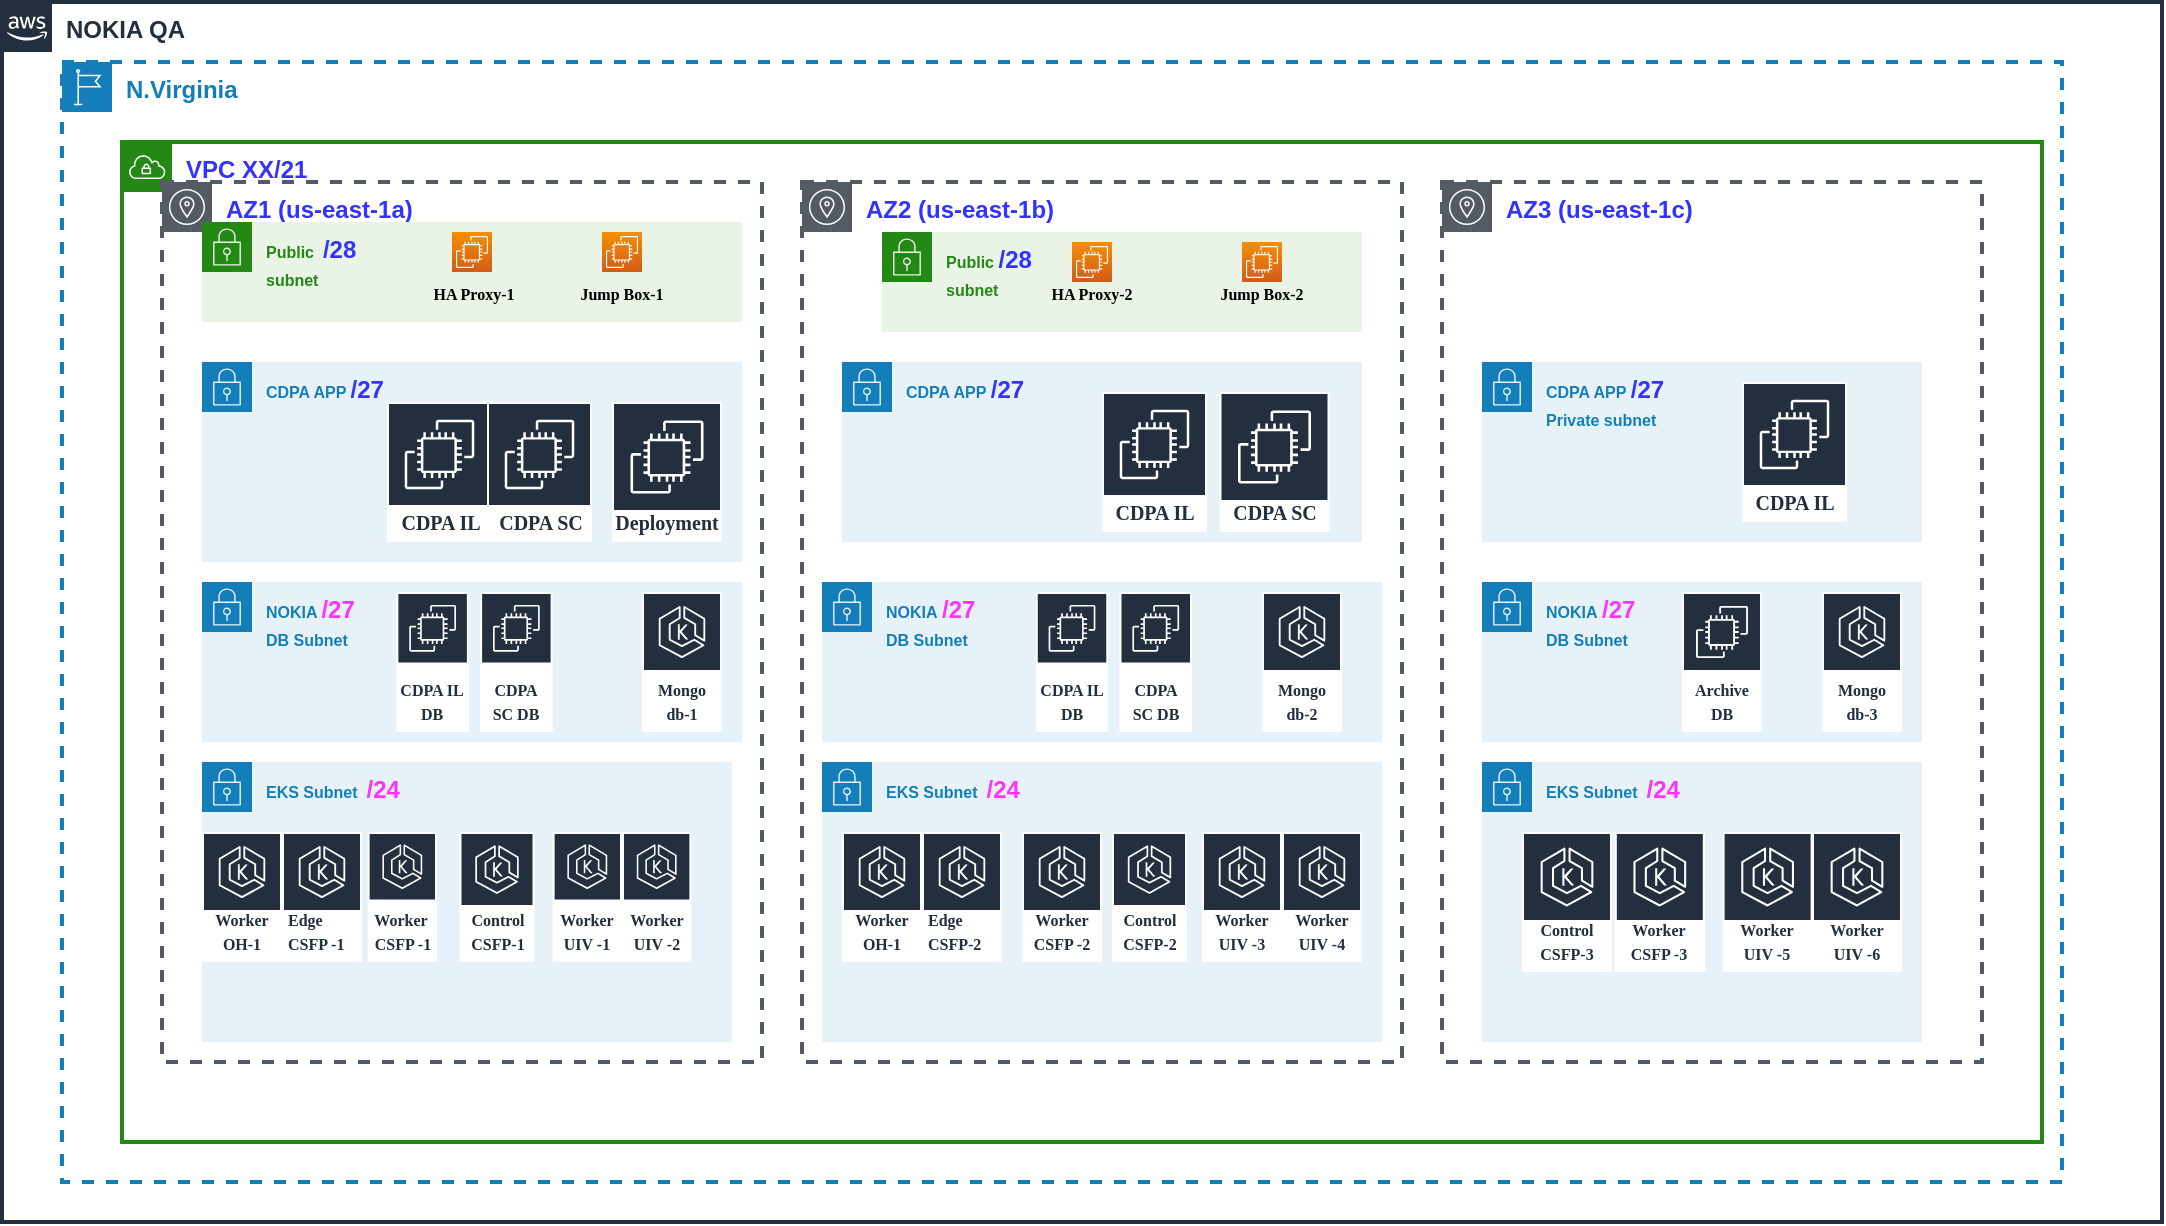 <mxfile version="15.7.1" type="github"><diagram id="U1IOnvGZ2x90TzW7vy6P" name="Page-1"><mxGraphModel dx="2542" dy="982" grid="1" gridSize="10" guides="1" tooltips="1" connect="1" arrows="1" fold="1" page="0" pageScale="1" pageWidth="850" pageHeight="1100" background="none" math="0" shadow="0"><root><mxCell id="0"/><mxCell id="1" parent="0"/><mxCell id="bLzHMF0ZNOxPYIElKsiN-15" value="&lt;b&gt;N.Virginia&lt;/b&gt;" style="points=[[0,0],[0.25,0],[0.5,0],[0.75,0],[1,0],[1,0.25],[1,0.5],[1,0.75],[1,1],[0.75,1],[0.5,1],[0.25,1],[0,1],[0,0.75],[0,0.5],[0,0.25]];outlineConnect=0;gradientColor=none;html=1;whiteSpace=wrap;fontSize=12;fontStyle=0;shape=mxgraph.aws4.group;grIcon=mxgraph.aws4.group_region;strokeColor=#147EBA;fillColor=none;verticalAlign=top;align=left;spacingLeft=30;fontColor=#147EBA;dashed=1;strokeWidth=2;" parent="1" vertex="1"><mxGeometry x="-830" y="-60" width="1000" height="560" as="geometry"/></mxCell><mxCell id="lpuHCffD4JkNgTEEeOqD-1" value="&lt;b&gt;NOKIA QA&lt;/b&gt;" style="points=[[0,0],[0.25,0],[0.5,0],[0.75,0],[1,0],[1,0.25],[1,0.5],[1,0.75],[1,1],[0.75,1],[0.5,1],[0.25,1],[0,1],[0,0.75],[0,0.5],[0,0.25]];outlineConnect=0;gradientColor=none;html=1;whiteSpace=wrap;fontSize=12;fontStyle=0;shape=mxgraph.aws4.group;grIcon=mxgraph.aws4.group_aws_cloud_alt;strokeColor=#232F3E;fillColor=none;verticalAlign=top;align=left;spacingLeft=30;fontColor=#232F3E;dashed=0;strokeWidth=2;" parent="1" vertex="1"><mxGeometry x="-860" y="-90" width="1080" height="610" as="geometry"/></mxCell><mxCell id="lpuHCffD4JkNgTEEeOqD-107" value="&lt;b&gt;&lt;font color=&quot;#3333ff&quot;&gt;VPC XX/21&lt;/font&gt;&lt;/b&gt;" style="points=[[0,0],[0.25,0],[0.5,0],[0.75,0],[1,0],[1,0.25],[1,0.5],[1,0.75],[1,1],[0.75,1],[0.5,1],[0.25,1],[0,1],[0,0.75],[0,0.5],[0,0.25]];outlineConnect=0;gradientColor=none;html=1;whiteSpace=wrap;fontSize=12;fontStyle=0;shape=mxgraph.aws4.group;grIcon=mxgraph.aws4.group_vpc;strokeColor=#248814;fillColor=none;verticalAlign=top;align=left;spacingLeft=30;fontColor=#AAB7B8;dashed=0;strokeWidth=2;" parent="1" vertex="1"><mxGeometry x="-800" y="-20" width="960" height="500" as="geometry"/></mxCell><mxCell id="lpuHCffD4JkNgTEEeOqD-109" value="&lt;font color=&quot;#3333ff&quot;&gt;&lt;b&gt;AZ1 (us-east-1a)&lt;/b&gt;&lt;/font&gt;" style="sketch=0;outlineConnect=0;gradientColor=none;html=1;whiteSpace=wrap;fontSize=12;fontStyle=0;shape=mxgraph.aws4.group;grIcon=mxgraph.aws4.group_availability_zone;strokeColor=#545B64;fillColor=none;verticalAlign=top;align=left;spacingLeft=30;fontColor=#545B64;dashed=1;strokeWidth=2;" parent="1" vertex="1"><mxGeometry x="-780" width="300" height="440" as="geometry"/></mxCell><mxCell id="lpuHCffD4JkNgTEEeOqD-110" value="&lt;font color=&quot;#3333ff&quot;&gt;&lt;b&gt;AZ2 (us-east-1b)&lt;/b&gt;&lt;/font&gt;" style="sketch=0;outlineConnect=0;gradientColor=none;html=1;whiteSpace=wrap;fontSize=12;fontStyle=0;shape=mxgraph.aws4.group;grIcon=mxgraph.aws4.group_availability_zone;strokeColor=#545B64;fillColor=none;verticalAlign=top;align=left;spacingLeft=30;fontColor=#545B64;dashed=1;strokeWidth=2;" parent="1" vertex="1"><mxGeometry x="-460" width="300" height="440" as="geometry"/></mxCell><mxCell id="lpuHCffD4JkNgTEEeOqD-111" value="&lt;font color=&quot;#3333ff&quot;&gt;&lt;b&gt;AZ3 (us-east-1c)&lt;/b&gt;&lt;/font&gt;" style="sketch=0;outlineConnect=0;gradientColor=none;html=1;whiteSpace=wrap;fontSize=12;fontStyle=0;shape=mxgraph.aws4.group;grIcon=mxgraph.aws4.group_availability_zone;strokeColor=#545B64;fillColor=none;verticalAlign=top;align=left;spacingLeft=30;fontColor=#545B64;dashed=1;strokeWidth=2;" parent="1" vertex="1"><mxGeometry x="-140" width="270" height="440" as="geometry"/></mxCell><mxCell id="bLzHMF0ZNOxPYIElKsiN-1" value="&lt;font style=&quot;font-size: 8px&quot;&gt;&lt;b&gt;Public&amp;nbsp;&amp;nbsp;&lt;/b&gt;&lt;b style=&quot;color: rgb(20 , 126 , 186) ; font-size: 12px&quot;&gt;&lt;font color=&quot;#3333ff&quot;&gt;/28&lt;/font&gt;&lt;/b&gt;&lt;b&gt;&lt;br&gt;subnet&lt;/b&gt;&lt;/font&gt;" style="points=[[0,0],[0.25,0],[0.5,0],[0.75,0],[1,0],[1,0.25],[1,0.5],[1,0.75],[1,1],[0.75,1],[0.5,1],[0.25,1],[0,1],[0,0.75],[0,0.5],[0,0.25]];outlineConnect=0;gradientColor=none;html=1;whiteSpace=wrap;fontSize=12;fontStyle=0;shape=mxgraph.aws4.group;grIcon=mxgraph.aws4.group_security_group;grStroke=0;strokeColor=#248814;fillColor=#E9F3E6;verticalAlign=top;align=left;spacingLeft=30;fontColor=#248814;strokeWidth=5;perimeterSpacing=3;" parent="1" vertex="1"><mxGeometry x="-760" y="20" width="270" height="50" as="geometry"/></mxCell><mxCell id="bLzHMF0ZNOxPYIElKsiN-8" value="&lt;font style=&quot;font-size: 8px&quot;&gt;&lt;b&gt;Public&amp;nbsp;&lt;/b&gt;&lt;b style=&quot;color: rgb(20 , 126 , 186) ; font-size: 12px&quot;&gt;&lt;font color=&quot;#3333ff&quot;&gt;/28&lt;/font&gt;&lt;/b&gt;&lt;b&gt;&lt;br&gt;subnet&lt;/b&gt;&lt;/font&gt;" style="points=[[0,0],[0.25,0],[0.5,0],[0.75,0],[1,0],[1,0.25],[1,0.5],[1,0.75],[1,1],[0.75,1],[0.5,1],[0.25,1],[0,1],[0,0.75],[0,0.5],[0,0.25]];outlineConnect=0;gradientColor=none;html=1;whiteSpace=wrap;fontSize=12;fontStyle=0;shape=mxgraph.aws4.group;grIcon=mxgraph.aws4.group_security_group;grStroke=0;strokeColor=#248814;fillColor=#E9F3E6;verticalAlign=top;align=left;spacingLeft=30;fontColor=#248814;dashed=0;" parent="1" vertex="1"><mxGeometry x="-420" y="25" width="240" height="50" as="geometry"/></mxCell><mxCell id="bLzHMF0ZNOxPYIElKsiN-14" value="&lt;font&gt;&lt;b&gt;&lt;span style=&quot;font-size: 8px&quot;&gt;CDPA APP &lt;/span&gt;&lt;font color=&quot;#3333ff&quot; style=&quot;font-size: 12px&quot;&gt;/27&lt;/font&gt;&lt;br&gt;&lt;/b&gt;&lt;/font&gt;" style="points=[[0,0],[0.25,0],[0.5,0],[0.75,0],[1,0],[1,0.25],[1,0.5],[1,0.75],[1,1],[0.75,1],[0.5,1],[0.25,1],[0,1],[0,0.75],[0,0.5],[0,0.25]];outlineConnect=0;gradientColor=none;html=1;whiteSpace=wrap;fontSize=12;fontStyle=0;shape=mxgraph.aws4.group;grIcon=mxgraph.aws4.group_security_group;grStroke=0;strokeColor=#147EBA;fillColor=#E6F2F8;verticalAlign=top;align=left;spacingLeft=30;fontColor=#147EBA;dashed=0;" parent="1" vertex="1"><mxGeometry x="-760" y="90" width="270" height="100" as="geometry"/></mxCell><mxCell id="bLzHMF0ZNOxPYIElKsiN-19" value="" style="sketch=0;points=[[0,0,0],[0.25,0,0],[0.5,0,0],[0.75,0,0],[1,0,0],[0,1,0],[0.25,1,0],[0.5,1,0],[0.75,1,0],[1,1,0],[0,0.25,0],[0,0.5,0],[0,0.75,0],[1,0.25,0],[1,0.5,0],[1,0.75,0]];outlineConnect=0;fontColor=default;gradientColor=#F78E04;gradientDirection=north;fillColor=#D05C17;strokeColor=#ffffff;dashed=0;verticalLabelPosition=bottom;verticalAlign=top;align=center;html=1;fontSize=12;fontStyle=0;aspect=fixed;shape=mxgraph.aws4.resourceIcon;resIcon=mxgraph.aws4.ec2;fontFamily=Verdana;labelBackgroundColor=none;labelBorderColor=none;" parent="1" vertex="1"><mxGeometry x="-560" y="25" width="20" height="20" as="geometry"/></mxCell><UserObject label="&lt;font style=&quot;font-size: 8px&quot;&gt;&lt;b&gt;Jump Box-1&lt;/b&gt;&lt;/font&gt;" placeholders="1" name="Variable" id="bLzHMF0ZNOxPYIElKsiN-22"><mxCell style="text;html=1;strokeColor=none;fillColor=none;align=center;verticalAlign=middle;whiteSpace=wrap;overflow=hidden;labelBackgroundColor=none;labelBorderColor=none;fontFamily=Verdana;fontColor=default;" parent="1" vertex="1"><mxGeometry x="-580" y="40" width="60" height="30" as="geometry"/></mxCell></UserObject><mxCell id="bLzHMF0ZNOxPYIElKsiN-23" value="" style="sketch=0;points=[[0,0,0],[0.25,0,0],[0.5,0,0],[0.75,0,0],[1,0,0],[0,1,0],[0.25,1,0],[0.5,1,0],[0.75,1,0],[1,1,0],[0,0.25,0],[0,0.5,0],[0,0.75,0],[1,0.25,0],[1,0.5,0],[1,0.75,0]];outlineConnect=0;fontColor=default;gradientColor=#F78E04;gradientDirection=north;fillColor=#D05C17;strokeColor=#ffffff;dashed=0;verticalLabelPosition=bottom;verticalAlign=top;align=center;html=1;fontSize=12;fontStyle=0;aspect=fixed;shape=mxgraph.aws4.resourceIcon;resIcon=mxgraph.aws4.ec2;fontFamily=Verdana;labelBackgroundColor=none;labelBorderColor=none;" parent="1" vertex="1"><mxGeometry x="-635" y="25" width="20" height="20" as="geometry"/></mxCell><mxCell id="Z8JrCsb7fR4ESpWNixtX-5" value="" style="sketch=0;points=[[0,0,0],[0.25,0,0],[0.5,0,0],[0.75,0,0],[1,0,0],[0,1,0],[0.25,1,0],[0.5,1,0],[0.75,1,0],[1,1,0],[0,0.25,0],[0,0.5,0],[0,0.75,0],[1,0.25,0],[1,0.5,0],[1,0.75,0]];outlineConnect=0;fontColor=default;gradientColor=#F78E04;gradientDirection=north;fillColor=#D05C17;strokeColor=#ffffff;dashed=0;verticalLabelPosition=bottom;verticalAlign=top;align=center;html=1;fontSize=12;fontStyle=0;aspect=fixed;shape=mxgraph.aws4.resourceIcon;resIcon=mxgraph.aws4.ec2;fontFamily=Verdana;labelBackgroundColor=none;labelBorderColor=none;" parent="1" vertex="1"><mxGeometry x="-325" y="30" width="20" height="20" as="geometry"/></mxCell><mxCell id="Z8JrCsb7fR4ESpWNixtX-6" value="" style="sketch=0;points=[[0,0,0],[0.25,0,0],[0.5,0,0],[0.75,0,0],[1,0,0],[0,1,0],[0.25,1,0],[0.5,1,0],[0.75,1,0],[1,1,0],[0,0.25,0],[0,0.5,0],[0,0.75,0],[1,0.25,0],[1,0.5,0],[1,0.75,0]];outlineConnect=0;fontColor=default;gradientColor=#F78E04;gradientDirection=north;fillColor=#D05C17;strokeColor=#ffffff;dashed=0;verticalLabelPosition=bottom;verticalAlign=top;align=center;html=1;fontSize=12;fontStyle=0;aspect=fixed;shape=mxgraph.aws4.resourceIcon;resIcon=mxgraph.aws4.ec2;fontFamily=Verdana;labelBackgroundColor=none;labelBorderColor=none;" parent="1" vertex="1"><mxGeometry x="-240" y="30" width="20" height="20" as="geometry"/></mxCell><UserObject label="&lt;font style=&quot;font-size: 8px&quot;&gt;&lt;b&gt;HA Proxy-1&lt;/b&gt;&lt;/font&gt;" placeholders="1" name="Variable" id="Z8JrCsb7fR4ESpWNixtX-9"><mxCell style="text;html=1;strokeColor=none;fillColor=none;align=center;verticalAlign=middle;whiteSpace=wrap;overflow=hidden;labelBackgroundColor=none;labelBorderColor=none;fontFamily=Verdana;fontColor=default;" parent="1" vertex="1"><mxGeometry x="-653.75" y="40" width="60" height="30" as="geometry"/></mxCell></UserObject><UserObject label="&lt;font style=&quot;font-size: 8px&quot;&gt;&lt;b&gt;HA Proxy-2&lt;/b&gt;&lt;/font&gt;" placeholders="1" name="Variable" id="Z8JrCsb7fR4ESpWNixtX-10"><mxCell style="text;html=1;strokeColor=none;fillColor=none;align=center;verticalAlign=middle;whiteSpace=wrap;overflow=hidden;labelBackgroundColor=none;labelBorderColor=none;fontFamily=Verdana;fontColor=default;" parent="1" vertex="1"><mxGeometry x="-345" y="40" width="60" height="30" as="geometry"/></mxCell></UserObject><mxCell id="Z8JrCsb7fR4ESpWNixtX-20" value="&lt;font style=&quot;font-size: 8px&quot;&gt;&lt;b&gt;CDPA APP&amp;nbsp;&lt;/b&gt;&lt;b style=&quot;font-size: 12px&quot;&gt;&lt;font color=&quot;#3333ff&quot;&gt;/27&lt;/font&gt;&lt;/b&gt;&lt;b&gt;&lt;br&gt;&lt;/b&gt;&lt;/font&gt;" style="points=[[0,0],[0.25,0],[0.5,0],[0.75,0],[1,0],[1,0.25],[1,0.5],[1,0.75],[1,1],[0.75,1],[0.5,1],[0.25,1],[0,1],[0,0.75],[0,0.5],[0,0.25]];outlineConnect=0;gradientColor=none;html=1;whiteSpace=wrap;fontSize=12;fontStyle=0;shape=mxgraph.aws4.group;grIcon=mxgraph.aws4.group_security_group;grStroke=0;strokeColor=#147EBA;fillColor=#E6F2F8;verticalAlign=top;align=left;spacingLeft=30;fontColor=#147EBA;dashed=0;" parent="1" vertex="1"><mxGeometry x="-440" y="90" width="260" height="90" as="geometry"/></mxCell><mxCell id="Z8JrCsb7fR4ESpWNixtX-21" value="&lt;font style=&quot;font-size: 8px&quot;&gt;&lt;b&gt;CDPA APP&amp;nbsp;&lt;/b&gt;&lt;b style=&quot;font-size: 12px&quot;&gt;&lt;font color=&quot;#3333ff&quot;&gt;/27&lt;/font&gt;&lt;/b&gt;&lt;b&gt;&lt;br&gt;Private subnet&lt;br&gt;&lt;br&gt;&lt;/b&gt;&lt;/font&gt;" style="points=[[0,0],[0.25,0],[0.5,0],[0.75,0],[1,0],[1,0.25],[1,0.5],[1,0.75],[1,1],[0.75,1],[0.5,1],[0.25,1],[0,1],[0,0.75],[0,0.5],[0,0.25]];outlineConnect=0;gradientColor=none;html=1;whiteSpace=wrap;fontSize=12;fontStyle=0;shape=mxgraph.aws4.group;grIcon=mxgraph.aws4.group_security_group;grStroke=0;strokeColor=#147EBA;fillColor=#E6F2F8;verticalAlign=top;align=left;spacingLeft=30;fontColor=#147EBA;dashed=0;" parent="1" vertex="1"><mxGeometry x="-120" y="90" width="220" height="90" as="geometry"/></mxCell><mxCell id="Z8JrCsb7fR4ESpWNixtX-23" value="CDPA IL" style="sketch=0;outlineConnect=0;fontColor=#232F3E;gradientColor=none;strokeColor=#ffffff;fillColor=#232F3E;dashed=0;verticalLabelPosition=middle;verticalAlign=bottom;align=center;html=1;whiteSpace=wrap;fontSize=10;fontStyle=1;spacing=3;shape=mxgraph.aws4.productIcon;prIcon=mxgraph.aws4.ec2;labelBackgroundColor=none;labelBorderColor=none;fontFamily=Verdana;" parent="1" vertex="1"><mxGeometry x="-667.5" y="110" width="52.5" height="70" as="geometry"/></mxCell><mxCell id="Z8JrCsb7fR4ESpWNixtX-29" value="CDPA IL" style="sketch=0;outlineConnect=0;fontColor=#232F3E;gradientColor=none;strokeColor=#ffffff;fillColor=#232F3E;dashed=0;verticalLabelPosition=middle;verticalAlign=bottom;align=center;html=1;whiteSpace=wrap;fontSize=10;fontStyle=1;spacing=3;shape=mxgraph.aws4.productIcon;prIcon=mxgraph.aws4.ec2;labelBackgroundColor=none;labelBorderColor=none;fontFamily=Verdana;" parent="1" vertex="1"><mxGeometry x="-310" y="105" width="52.5" height="70" as="geometry"/></mxCell><mxCell id="Z8JrCsb7fR4ESpWNixtX-30" value="CDPA SC" style="sketch=0;outlineConnect=0;fontColor=#232F3E;gradientColor=none;strokeColor=#ffffff;fillColor=#232F3E;dashed=0;verticalLabelPosition=middle;verticalAlign=bottom;align=center;html=1;whiteSpace=wrap;fontSize=10;fontStyle=1;spacing=3;shape=mxgraph.aws4.productIcon;prIcon=mxgraph.aws4.ec2;labelBackgroundColor=none;labelBorderColor=none;fontFamily=Verdana;" parent="1" vertex="1"><mxGeometry x="-251.25" y="105" width="55" height="70" as="geometry"/></mxCell><mxCell id="Z8JrCsb7fR4ESpWNixtX-31" value="CDPA IL" style="sketch=0;outlineConnect=0;fontColor=#232F3E;gradientColor=none;strokeColor=#ffffff;fillColor=#232F3E;dashed=0;verticalLabelPosition=middle;verticalAlign=bottom;align=center;html=1;whiteSpace=wrap;fontSize=10;fontStyle=1;spacing=3;shape=mxgraph.aws4.productIcon;prIcon=mxgraph.aws4.ec2;labelBackgroundColor=none;labelBorderColor=none;fontFamily=Verdana;" parent="1" vertex="1"><mxGeometry x="10" y="100" width="52.5" height="70" as="geometry"/></mxCell><mxCell id="Z8JrCsb7fR4ESpWNixtX-33" value="Deployment" style="sketch=0;outlineConnect=0;fontColor=#232F3E;gradientColor=none;strokeColor=#ffffff;fillColor=#232F3E;dashed=0;verticalLabelPosition=middle;verticalAlign=bottom;align=center;html=1;whiteSpace=wrap;fontSize=10;fontStyle=1;spacing=3;shape=mxgraph.aws4.productIcon;prIcon=mxgraph.aws4.ec2;labelBackgroundColor=none;labelBorderColor=none;fontFamily=Verdana;" parent="1" vertex="1"><mxGeometry x="-555" y="110" width="55" height="70" as="geometry"/></mxCell><mxCell id="Z8JrCsb7fR4ESpWNixtX-34" value="&lt;font&gt;&lt;b style=&quot;font-size: 8px&quot;&gt;NOKIA &lt;/b&gt;&lt;font color=&quot;#ff33ff&quot; style=&quot;font-size: 12px&quot;&gt;&lt;b&gt;/27&lt;/b&gt;&lt;/font&gt;&lt;br&gt;&lt;b style=&quot;font-size: 8px&quot;&gt;DB Subnet&lt;/b&gt;&lt;br&gt;&lt;/font&gt;" style="points=[[0,0],[0.25,0],[0.5,0],[0.75,0],[1,0],[1,0.25],[1,0.5],[1,0.75],[1,1],[0.75,1],[0.5,1],[0.25,1],[0,1],[0,0.75],[0,0.5],[0,0.25]];outlineConnect=0;gradientColor=none;html=1;whiteSpace=wrap;fontSize=12;fontStyle=0;shape=mxgraph.aws4.group;grIcon=mxgraph.aws4.group_security_group;grStroke=0;strokeColor=#147EBA;fillColor=#E6F2F8;verticalAlign=top;align=left;spacingLeft=30;fontColor=#147EBA;dashed=0;" parent="1" vertex="1"><mxGeometry x="-760" y="200" width="270" height="80" as="geometry"/></mxCell><mxCell id="Z8JrCsb7fR4ESpWNixtX-36" value="&lt;font style=&quot;font-size: 8px&quot;&gt;CDPA SC DB&lt;/font&gt;" style="sketch=0;outlineConnect=0;fontColor=#232F3E;gradientColor=none;strokeColor=#ffffff;fillColor=#232F3E;dashed=0;verticalLabelPosition=middle;verticalAlign=bottom;align=center;html=1;whiteSpace=wrap;fontSize=10;fontStyle=1;spacing=3;shape=mxgraph.aws4.productIcon;prIcon=mxgraph.aws4.ec2;labelBackgroundColor=none;labelBorderColor=none;fontFamily=Verdana;" parent="1" vertex="1"><mxGeometry x="-620.94" y="205" width="36.25" height="70" as="geometry"/></mxCell><mxCell id="Z8JrCsb7fR4ESpWNixtX-37" value="&lt;font style=&quot;font-size: 8px&quot;&gt;CDPA IL DB&lt;/font&gt;" style="sketch=0;outlineConnect=0;fontColor=#232F3E;gradientColor=none;strokeColor=#ffffff;fillColor=#232F3E;dashed=0;verticalLabelPosition=middle;verticalAlign=bottom;align=center;html=1;whiteSpace=wrap;fontSize=10;fontStyle=1;spacing=3;shape=mxgraph.aws4.productIcon;prIcon=mxgraph.aws4.ec2;labelBackgroundColor=none;labelBorderColor=none;fontFamily=Verdana;" parent="1" vertex="1"><mxGeometry x="-662.81" y="205" width="36.25" height="70" as="geometry"/></mxCell><mxCell id="Z8JrCsb7fR4ESpWNixtX-38" value="&lt;font style=&quot;font-size: 8px&quot;&gt;&lt;b&gt;NOKIA&amp;nbsp;&lt;/b&gt;&lt;font color=&quot;#ff33ff&quot; style=&quot;font-size: 12px&quot;&gt;&lt;b&gt;/27&lt;/b&gt;&lt;/font&gt;&lt;br style=&quot;font-size: 12px&quot;&gt;&lt;b&gt;DB Subnet&lt;/b&gt;&lt;b&gt;&lt;br&gt;&lt;/b&gt;&lt;/font&gt;" style="points=[[0,0],[0.25,0],[0.5,0],[0.75,0],[1,0],[1,0.25],[1,0.5],[1,0.75],[1,1],[0.75,1],[0.5,1],[0.25,1],[0,1],[0,0.75],[0,0.5],[0,0.25]];outlineConnect=0;gradientColor=none;html=1;whiteSpace=wrap;fontSize=12;fontStyle=0;shape=mxgraph.aws4.group;grIcon=mxgraph.aws4.group_security_group;grStroke=0;strokeColor=#147EBA;fillColor=#E6F2F8;verticalAlign=top;align=left;spacingLeft=30;fontColor=#147EBA;dashed=0;" parent="1" vertex="1"><mxGeometry x="-450" y="200" width="280" height="80" as="geometry"/></mxCell><mxCell id="Z8JrCsb7fR4ESpWNixtX-39" value="&lt;font style=&quot;font-size: 8px&quot;&gt;CDPA SC DB&lt;/font&gt;" style="sketch=0;outlineConnect=0;fontColor=#232F3E;gradientColor=none;strokeColor=#ffffff;fillColor=#232F3E;dashed=0;verticalLabelPosition=middle;verticalAlign=bottom;align=center;html=1;whiteSpace=wrap;fontSize=10;fontStyle=1;spacing=3;shape=mxgraph.aws4.productIcon;prIcon=mxgraph.aws4.ec2;labelBackgroundColor=none;labelBorderColor=none;fontFamily=Verdana;" parent="1" vertex="1"><mxGeometry x="-301.25" y="205" width="36.25" height="70" as="geometry"/></mxCell><mxCell id="Z8JrCsb7fR4ESpWNixtX-40" value="&lt;font style=&quot;font-size: 8px&quot;&gt;CDPA IL DB&lt;/font&gt;" style="sketch=0;outlineConnect=0;fontColor=#232F3E;gradientColor=none;strokeColor=#ffffff;fillColor=#232F3E;dashed=0;verticalLabelPosition=middle;verticalAlign=bottom;align=center;html=1;whiteSpace=wrap;fontSize=10;fontStyle=1;spacing=3;shape=mxgraph.aws4.productIcon;prIcon=mxgraph.aws4.ec2;labelBackgroundColor=none;labelBorderColor=none;fontFamily=Verdana;" parent="1" vertex="1"><mxGeometry x="-343.12" y="205" width="36.25" height="70" as="geometry"/></mxCell><mxCell id="Z8JrCsb7fR4ESpWNixtX-41" value="&lt;font style=&quot;font-size: 8px&quot;&gt;&lt;b&gt;NOKIA&amp;nbsp;&lt;/b&gt;&lt;font color=&quot;#ff33ff&quot; style=&quot;font-size: 12px&quot;&gt;&lt;b&gt;/27&lt;/b&gt;&lt;/font&gt;&lt;br style=&quot;font-size: 12px&quot;&gt;&lt;b&gt;DB Subnet&lt;/b&gt;&lt;b&gt;&lt;br&gt;&lt;/b&gt;&lt;/font&gt;" style="points=[[0,0],[0.25,0],[0.5,0],[0.75,0],[1,0],[1,0.25],[1,0.5],[1,0.75],[1,1],[0.75,1],[0.5,1],[0.25,1],[0,1],[0,0.75],[0,0.5],[0,0.25]];outlineConnect=0;gradientColor=none;html=1;whiteSpace=wrap;fontSize=12;fontStyle=0;shape=mxgraph.aws4.group;grIcon=mxgraph.aws4.group_security_group;grStroke=0;strokeColor=#147EBA;fillColor=#E6F2F8;verticalAlign=top;align=left;spacingLeft=30;fontColor=#147EBA;dashed=0;" parent="1" vertex="1"><mxGeometry x="-120" y="200" width="220" height="80" as="geometry"/></mxCell><mxCell id="Z8JrCsb7fR4ESpWNixtX-42" value="&lt;font style=&quot;font-size: 8px&quot;&gt;Archive DB&lt;/font&gt;" style="sketch=0;outlineConnect=0;fontColor=#232F3E;gradientColor=none;strokeColor=#ffffff;fillColor=#232F3E;dashed=0;verticalLabelPosition=middle;verticalAlign=bottom;align=center;html=1;whiteSpace=wrap;fontSize=10;fontStyle=1;spacing=3;shape=mxgraph.aws4.productIcon;prIcon=mxgraph.aws4.ec2;labelBackgroundColor=none;labelBorderColor=none;fontFamily=Verdana;" parent="1" vertex="1"><mxGeometry x="-20" y="205" width="40" height="70" as="geometry"/></mxCell><mxCell id="Z8JrCsb7fR4ESpWNixtX-43" value="&lt;font&gt;&lt;b&gt;&lt;span style=&quot;font-size: 8px&quot;&gt;EKS Subnet&amp;nbsp; &lt;/span&gt;&lt;font style=&quot;font-size: 12px&quot; color=&quot;#ff33ff&quot;&gt;/24&lt;/font&gt;&lt;br&gt;&lt;/b&gt;&lt;/font&gt;" style="points=[[0,0],[0.25,0],[0.5,0],[0.75,0],[1,0],[1,0.25],[1,0.5],[1,0.75],[1,1],[0.75,1],[0.5,1],[0.25,1],[0,1],[0,0.75],[0,0.5],[0,0.25]];outlineConnect=0;gradientColor=none;html=1;whiteSpace=wrap;fontSize=12;fontStyle=0;shape=mxgraph.aws4.group;grIcon=mxgraph.aws4.group_security_group;grStroke=0;strokeColor=#147EBA;fillColor=#E6F2F8;verticalAlign=top;align=left;spacingLeft=30;fontColor=#147EBA;dashed=0;" parent="1" vertex="1"><mxGeometry x="-760" y="290" width="265" height="140" as="geometry"/></mxCell><mxCell id="Z8JrCsb7fR4ESpWNixtX-53" value="&lt;font style=&quot;font-size: 8px&quot;&gt;&lt;b style=&quot;font-size: 12px&quot;&gt;&lt;span style=&quot;font-size: 8px&quot;&gt;EKS Subnet&amp;nbsp;&amp;nbsp;&lt;/span&gt;&lt;font color=&quot;#ff33ff&quot;&gt;/24&lt;/font&gt;&lt;/b&gt;&lt;b&gt;&lt;br&gt;&lt;/b&gt;&lt;/font&gt;" style="points=[[0,0],[0.25,0],[0.5,0],[0.75,0],[1,0],[1,0.25],[1,0.5],[1,0.75],[1,1],[0.75,1],[0.5,1],[0.25,1],[0,1],[0,0.75],[0,0.5],[0,0.25]];outlineConnect=0;gradientColor=none;html=1;whiteSpace=wrap;fontSize=12;fontStyle=0;shape=mxgraph.aws4.group;grIcon=mxgraph.aws4.group_security_group;grStroke=0;strokeColor=#147EBA;fillColor=#E6F2F8;verticalAlign=top;align=left;spacingLeft=30;fontColor=#147EBA;dashed=0;" parent="1" vertex="1"><mxGeometry x="-450" y="290" width="280" height="140" as="geometry"/></mxCell><mxCell id="Z8JrCsb7fR4ESpWNixtX-61" value="&lt;font style=&quot;font-size: 8px&quot;&gt;Worker OH-1&lt;/font&gt;" style="sketch=0;outlineConnect=0;fontColor=#232F3E;gradientColor=none;strokeColor=#ffffff;fillColor=#232F3E;dashed=0;verticalLabelPosition=middle;verticalAlign=bottom;align=center;html=1;whiteSpace=wrap;fontSize=10;fontStyle=1;spacing=3;shape=mxgraph.aws4.productIcon;prIcon=mxgraph.aws4.eks;labelBackgroundColor=none;labelBorderColor=none;fontFamily=Verdana;" parent="1" vertex="1"><mxGeometry x="-760" y="325" width="40" height="65" as="geometry"/></mxCell><mxCell id="Z8JrCsb7fR4ESpWNixtX-62" value="&lt;font style=&quot;font-size: 8px&quot;&gt;Edge CSFP -1&lt;/font&gt;" style="sketch=0;outlineConnect=0;fontColor=#232F3E;gradientColor=none;strokeColor=#ffffff;fillColor=#232F3E;dashed=0;verticalLabelPosition=middle;verticalAlign=bottom;align=left;html=1;whiteSpace=wrap;fontSize=10;fontStyle=1;spacing=3;shape=mxgraph.aws4.productIcon;prIcon=mxgraph.aws4.eks;labelBackgroundColor=none;labelBorderColor=none;fontFamily=Verdana;" parent="1" vertex="1"><mxGeometry x="-720" y="325" width="40" height="65" as="geometry"/></mxCell><mxCell id="Z8JrCsb7fR4ESpWNixtX-63" value="&lt;font style=&quot;font-size: 8px&quot;&gt;Control CSFP-1&lt;/font&gt;" style="sketch=0;outlineConnect=0;fontColor=#232F3E;gradientColor=none;strokeColor=#ffffff;fillColor=#232F3E;dashed=0;verticalLabelPosition=middle;verticalAlign=bottom;align=center;html=1;whiteSpace=wrap;fontSize=10;fontStyle=1;spacing=3;shape=mxgraph.aws4.productIcon;prIcon=mxgraph.aws4.eks;labelBackgroundColor=none;labelBorderColor=none;fontFamily=Verdana;" parent="1" vertex="1"><mxGeometry x="-631.25" y="325" width="37.5" height="65" as="geometry"/></mxCell><mxCell id="Z8JrCsb7fR4ESpWNixtX-64" value="&lt;font style=&quot;font-size: 8px&quot;&gt;Worker UIV -1&lt;/font&gt;" style="sketch=0;outlineConnect=0;fontColor=#232F3E;gradientColor=none;strokeColor=#ffffff;fillColor=#232F3E;dashed=0;verticalLabelPosition=middle;verticalAlign=bottom;align=center;html=1;whiteSpace=wrap;fontSize=10;fontStyle=1;spacing=3;shape=mxgraph.aws4.productIcon;prIcon=mxgraph.aws4.eks;labelBackgroundColor=none;labelBorderColor=none;fontFamily=Verdana;" parent="1" vertex="1"><mxGeometry x="-584.69" y="325" width="34.69" height="65" as="geometry"/></mxCell><mxCell id="Z8JrCsb7fR4ESpWNixtX-65" value="&lt;font style=&quot;font-size: 8px&quot;&gt;&lt;b style=&quot;font-size: 12px&quot;&gt;&lt;span style=&quot;font-size: 8px&quot;&gt;EKS Subnet&amp;nbsp;&amp;nbsp;&lt;/span&gt;&lt;font color=&quot;#ff33ff&quot;&gt;/24&lt;/font&gt;&lt;/b&gt;&lt;b&gt;&lt;br&gt;&lt;/b&gt;&lt;/font&gt;" style="points=[[0,0],[0.25,0],[0.5,0],[0.75,0],[1,0],[1,0.25],[1,0.5],[1,0.75],[1,1],[0.75,1],[0.5,1],[0.25,1],[0,1],[0,0.75],[0,0.5],[0,0.25]];outlineConnect=0;gradientColor=none;html=1;whiteSpace=wrap;fontSize=12;fontStyle=0;shape=mxgraph.aws4.group;grIcon=mxgraph.aws4.group_security_group;grStroke=0;strokeColor=#147EBA;fillColor=#E6F2F8;verticalAlign=top;align=left;spacingLeft=30;fontColor=#147EBA;dashed=0;" parent="1" vertex="1"><mxGeometry x="-120" y="290" width="220" height="140" as="geometry"/></mxCell><UserObject label="&lt;font style=&quot;font-size: 8px&quot;&gt;&lt;b&gt;Jump Box-2&lt;/b&gt;&lt;/font&gt;" placeholders="1" name="Variable" id="Z8JrCsb7fR4ESpWNixtX-79"><mxCell style="text;html=1;strokeColor=none;fillColor=none;align=center;verticalAlign=middle;whiteSpace=wrap;overflow=hidden;labelBackgroundColor=none;labelBorderColor=none;fontFamily=Verdana;fontColor=default;" parent="1" vertex="1"><mxGeometry x="-260" y="40" width="60" height="30" as="geometry"/></mxCell></UserObject><mxCell id="Z8JrCsb7fR4ESpWNixtX-82" value="CDPA SC" style="sketch=0;outlineConnect=0;fontColor=#232F3E;gradientColor=none;strokeColor=#ffffff;fillColor=#232F3E;dashed=0;verticalLabelPosition=middle;verticalAlign=bottom;align=center;html=1;whiteSpace=wrap;fontSize=10;fontStyle=1;spacing=3;shape=mxgraph.aws4.productIcon;prIcon=mxgraph.aws4.ec2;labelBackgroundColor=none;labelBorderColor=none;fontFamily=Verdana;" parent="1" vertex="1"><mxGeometry x="-617.5" y="110" width="52.5" height="70" as="geometry"/></mxCell><mxCell id="Z8JrCsb7fR4ESpWNixtX-84" value="&lt;font style=&quot;font-size: 8px&quot;&gt;Mongo db-1&lt;/font&gt;" style="sketch=0;outlineConnect=0;fontColor=#232F3E;gradientColor=none;strokeColor=#ffffff;fillColor=#232F3E;dashed=0;verticalLabelPosition=middle;verticalAlign=bottom;align=center;html=1;whiteSpace=wrap;fontSize=10;fontStyle=1;spacing=3;shape=mxgraph.aws4.productIcon;prIcon=mxgraph.aws4.eks;labelBackgroundColor=none;labelBorderColor=none;fontFamily=Verdana;" parent="1" vertex="1"><mxGeometry x="-540" y="205" width="40" height="70" as="geometry"/></mxCell><mxCell id="Z8JrCsb7fR4ESpWNixtX-85" value="&lt;font style=&quot;font-size: 8px&quot;&gt;Mongo db-2&lt;/font&gt;" style="sketch=0;outlineConnect=0;fontColor=#232F3E;gradientColor=none;strokeColor=#ffffff;fillColor=#232F3E;dashed=0;verticalLabelPosition=middle;verticalAlign=bottom;align=center;html=1;whiteSpace=wrap;fontSize=10;fontStyle=1;spacing=3;shape=mxgraph.aws4.productIcon;prIcon=mxgraph.aws4.eks;labelBackgroundColor=none;labelBorderColor=none;fontFamily=Verdana;" parent="1" vertex="1"><mxGeometry x="-230" y="205" width="40" height="70" as="geometry"/></mxCell><mxCell id="Z8JrCsb7fR4ESpWNixtX-86" value="&lt;font style=&quot;font-size: 8px&quot;&gt;Mongo db-3&lt;/font&gt;" style="sketch=0;outlineConnect=0;fontColor=#232F3E;gradientColor=none;strokeColor=#ffffff;fillColor=#232F3E;dashed=0;verticalLabelPosition=middle;verticalAlign=bottom;align=center;html=1;whiteSpace=wrap;fontSize=10;fontStyle=1;spacing=3;shape=mxgraph.aws4.productIcon;prIcon=mxgraph.aws4.eks;labelBackgroundColor=none;labelBorderColor=none;fontFamily=Verdana;" parent="1" vertex="1"><mxGeometry x="50" y="205" width="40" height="70" as="geometry"/></mxCell><mxCell id="Z8JrCsb7fR4ESpWNixtX-87" value="&lt;font style=&quot;font-size: 8px&quot;&gt;Control CSFP-3&lt;/font&gt;" style="sketch=0;outlineConnect=0;fontColor=#232F3E;gradientColor=none;strokeColor=#ffffff;fillColor=#232F3E;dashed=0;verticalLabelPosition=middle;verticalAlign=bottom;align=center;html=1;whiteSpace=wrap;fontSize=10;fontStyle=1;spacing=3;shape=mxgraph.aws4.productIcon;prIcon=mxgraph.aws4.eks;labelBackgroundColor=none;labelBorderColor=none;fontFamily=Verdana;" parent="1" vertex="1"><mxGeometry x="-100.0" y="325" width="45" height="70" as="geometry"/></mxCell><mxCell id="Z8JrCsb7fR4ESpWNixtX-89" value="&lt;font style=&quot;font-size: 8px&quot;&gt;Worker OH-1&lt;/font&gt;" style="sketch=0;outlineConnect=0;fontColor=#232F3E;gradientColor=none;strokeColor=#ffffff;fillColor=#232F3E;dashed=0;verticalLabelPosition=middle;verticalAlign=bottom;align=center;html=1;whiteSpace=wrap;fontSize=10;fontStyle=1;spacing=3;shape=mxgraph.aws4.productIcon;prIcon=mxgraph.aws4.eks;labelBackgroundColor=none;labelBorderColor=none;fontFamily=Verdana;" parent="1" vertex="1"><mxGeometry x="-440" y="325" width="40" height="65" as="geometry"/></mxCell><mxCell id="Z8JrCsb7fR4ESpWNixtX-90" value="&lt;font style=&quot;font-size: 8px&quot;&gt;Edge&amp;nbsp; CSFP-2&lt;/font&gt;" style="sketch=0;outlineConnect=0;fontColor=#232F3E;gradientColor=none;strokeColor=#ffffff;fillColor=#232F3E;dashed=0;verticalLabelPosition=middle;verticalAlign=bottom;align=left;html=1;whiteSpace=wrap;fontSize=10;fontStyle=1;spacing=3;shape=mxgraph.aws4.productIcon;prIcon=mxgraph.aws4.eks;labelBackgroundColor=none;labelBorderColor=none;fontFamily=Verdana;" parent="1" vertex="1"><mxGeometry x="-400" y="325" width="40" height="65" as="geometry"/></mxCell><mxCell id="Z8JrCsb7fR4ESpWNixtX-91" value="&lt;font style=&quot;font-size: 8px&quot;&gt;Control CSFP-2&lt;/font&gt;" style="sketch=0;outlineConnect=0;fontColor=#232F3E;gradientColor=none;strokeColor=#ffffff;fillColor=#232F3E;dashed=0;verticalLabelPosition=middle;verticalAlign=bottom;align=center;html=1;whiteSpace=wrap;fontSize=10;fontStyle=1;spacing=3;shape=mxgraph.aws4.productIcon;prIcon=mxgraph.aws4.eks;labelBackgroundColor=none;labelBorderColor=none;fontFamily=Verdana;" parent="1" vertex="1"><mxGeometry x="-305" y="325" width="37.5" height="65" as="geometry"/></mxCell><mxCell id="Z8JrCsb7fR4ESpWNixtX-93" value="&lt;font style=&quot;font-size: 8px&quot;&gt;Worker UIV -4&lt;/font&gt;" style="sketch=0;outlineConnect=0;fontColor=#232F3E;gradientColor=none;strokeColor=#ffffff;fillColor=#232F3E;dashed=0;verticalLabelPosition=middle;verticalAlign=bottom;align=center;html=1;whiteSpace=wrap;fontSize=10;fontStyle=1;spacing=3;shape=mxgraph.aws4.productIcon;prIcon=mxgraph.aws4.eks;labelBackgroundColor=none;labelBorderColor=none;fontFamily=Verdana;" parent="1" vertex="1"><mxGeometry x="-220" y="325" width="40" height="65" as="geometry"/></mxCell><mxCell id="Z8JrCsb7fR4ESpWNixtX-94" value="&lt;font style=&quot;font-size: 8px&quot;&gt;Worker UIV -5&lt;/font&gt;" style="sketch=0;outlineConnect=0;fontColor=#232F3E;gradientColor=none;strokeColor=#ffffff;fillColor=#232F3E;dashed=0;verticalLabelPosition=middle;verticalAlign=bottom;align=center;html=1;whiteSpace=wrap;fontSize=10;fontStyle=1;spacing=3;shape=mxgraph.aws4.productIcon;prIcon=mxgraph.aws4.eks;labelBackgroundColor=none;labelBorderColor=none;fontFamily=Verdana;" parent="1" vertex="1"><mxGeometry x="0.31" y="325" width="45" height="70" as="geometry"/></mxCell><mxCell id="Z8JrCsb7fR4ESpWNixtX-95" value="&lt;font style=&quot;font-size: 8px&quot;&gt;Worker UIV -6&lt;/font&gt;" style="sketch=0;outlineConnect=0;fontColor=#232F3E;gradientColor=none;strokeColor=#ffffff;fillColor=#232F3E;dashed=0;verticalLabelPosition=middle;verticalAlign=bottom;align=center;html=1;whiteSpace=wrap;fontSize=10;fontStyle=1;spacing=3;shape=mxgraph.aws4.productIcon;prIcon=mxgraph.aws4.eks;labelBackgroundColor=none;labelBorderColor=none;fontFamily=Verdana;" parent="1" vertex="1"><mxGeometry x="45.0" y="325" width="45" height="70" as="geometry"/></mxCell><mxCell id="Z8JrCsb7fR4ESpWNixtX-96" value="&lt;font style=&quot;font-size: 8px&quot;&gt;Worker CSFP -3&lt;/font&gt;" style="sketch=0;outlineConnect=0;fontColor=#232F3E;gradientColor=none;strokeColor=#ffffff;fillColor=#232F3E;dashed=0;verticalLabelPosition=middle;verticalAlign=bottom;align=center;html=1;whiteSpace=wrap;fontSize=10;fontStyle=1;spacing=3;shape=mxgraph.aws4.productIcon;prIcon=mxgraph.aws4.eks;labelBackgroundColor=none;labelBorderColor=none;fontFamily=Verdana;" parent="1" vertex="1"><mxGeometry x="-53.59" y="325" width="45" height="70" as="geometry"/></mxCell><mxCell id="Z8JrCsb7fR4ESpWNixtX-100" value="&lt;font style=&quot;font-size: 8px&quot;&gt;Worker&amp;nbsp; CSFP -1&lt;/font&gt;" style="sketch=0;outlineConnect=0;fontColor=#232F3E;gradientColor=none;strokeColor=#ffffff;fillColor=#232F3E;dashed=0;verticalLabelPosition=middle;verticalAlign=bottom;align=center;html=1;whiteSpace=wrap;fontSize=10;fontStyle=1;spacing=3;shape=mxgraph.aws4.productIcon;prIcon=mxgraph.aws4.eks;labelBackgroundColor=none;labelBorderColor=none;fontFamily=Verdana;" parent="1" vertex="1"><mxGeometry x="-677.19" y="325" width="34.69" height="65" as="geometry"/></mxCell><mxCell id="Z8JrCsb7fR4ESpWNixtX-101" value="&lt;font style=&quot;font-size: 8px&quot;&gt;Worker UIV -3&lt;/font&gt;" style="sketch=0;outlineConnect=0;fontColor=#232F3E;gradientColor=none;strokeColor=#ffffff;fillColor=#232F3E;dashed=0;verticalLabelPosition=middle;verticalAlign=bottom;align=center;html=1;whiteSpace=wrap;fontSize=10;fontStyle=1;spacing=3;shape=mxgraph.aws4.productIcon;prIcon=mxgraph.aws4.eks;labelBackgroundColor=none;labelBorderColor=none;fontFamily=Verdana;" parent="1" vertex="1"><mxGeometry x="-260" y="325" width="40" height="65" as="geometry"/></mxCell><mxCell id="Z8JrCsb7fR4ESpWNixtX-102" value="&lt;font style=&quot;font-size: 8px&quot;&gt;Worker CSFP -2&lt;/font&gt;" style="sketch=0;outlineConnect=0;fontColor=#232F3E;gradientColor=none;strokeColor=#ffffff;fillColor=#232F3E;dashed=0;verticalLabelPosition=middle;verticalAlign=bottom;align=center;html=1;whiteSpace=wrap;fontSize=10;fontStyle=1;spacing=3;shape=mxgraph.aws4.productIcon;prIcon=mxgraph.aws4.eks;labelBackgroundColor=none;labelBorderColor=none;fontFamily=Verdana;" parent="1" vertex="1"><mxGeometry x="-350" y="325" width="40" height="65" as="geometry"/></mxCell><mxCell id="Z8JrCsb7fR4ESpWNixtX-103" value="&lt;font style=&quot;font-size: 8px&quot;&gt;Worker UIV -2&lt;/font&gt;" style="sketch=0;outlineConnect=0;fontColor=#232F3E;gradientColor=none;strokeColor=#ffffff;fillColor=#232F3E;dashed=0;verticalLabelPosition=middle;verticalAlign=bottom;align=center;html=1;whiteSpace=wrap;fontSize=10;fontStyle=1;spacing=3;shape=mxgraph.aws4.productIcon;prIcon=mxgraph.aws4.eks;labelBackgroundColor=none;labelBorderColor=none;fontFamily=Verdana;" parent="1" vertex="1"><mxGeometry x="-550" y="325" width="34.69" height="65" as="geometry"/></mxCell></root></mxGraphModel></diagram></mxfile>